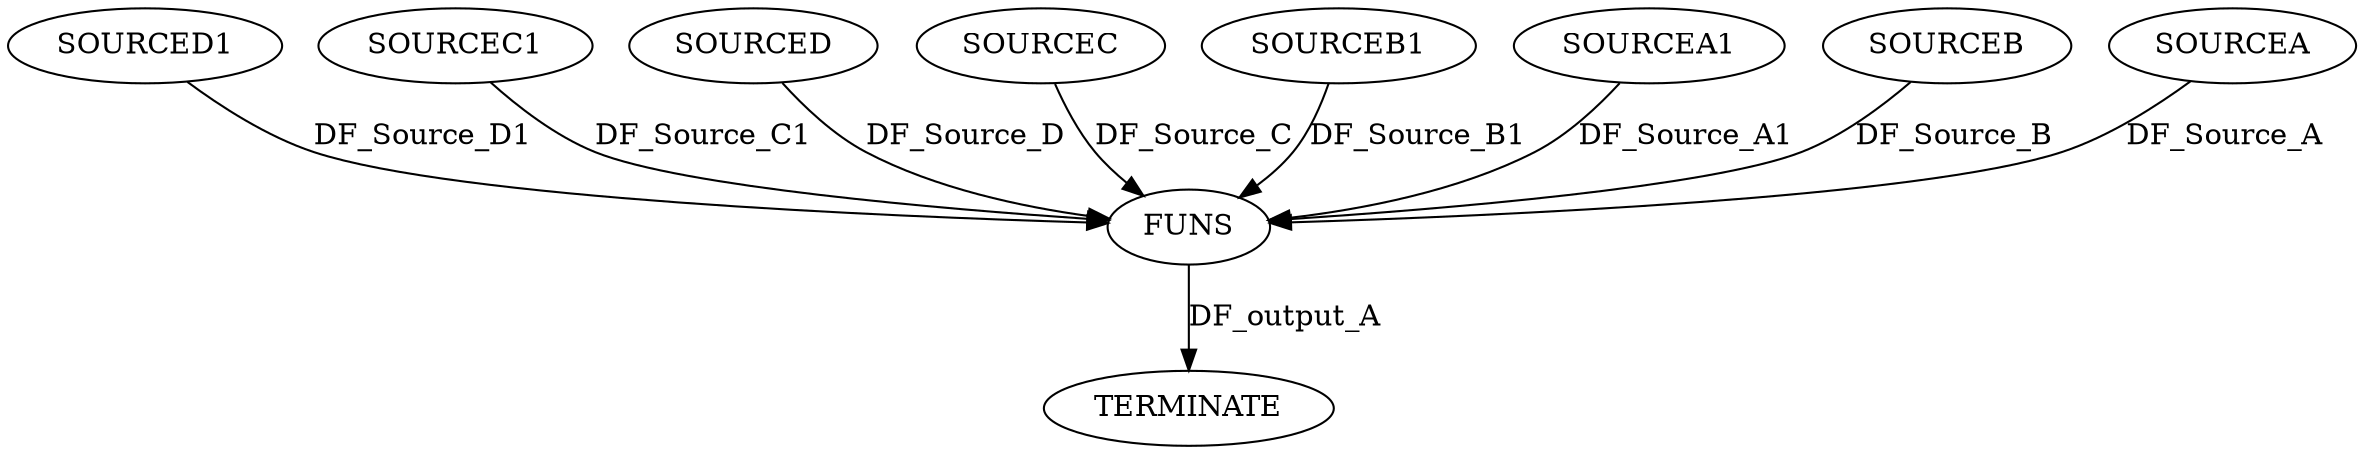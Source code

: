 digraph
{
  FUNS -> TERMINATE [label="DF_output_A"];
  SOURCED1 -> FUNS [label="DF_Source_D1"];
  SOURCEC1 -> FUNS [label="DF_Source_C1"];
  SOURCED -> FUNS [label="DF_Source_D"];
  SOURCEC -> FUNS [label="DF_Source_C"];
  SOURCEB1 -> FUNS [label="DF_Source_B1"];
  SOURCEA1 -> FUNS [label="DF_Source_A1"];
  SOURCEB -> FUNS [label="DF_Source_B"];
  SOURCEA -> FUNS [label="DF_Source_A"];
}
